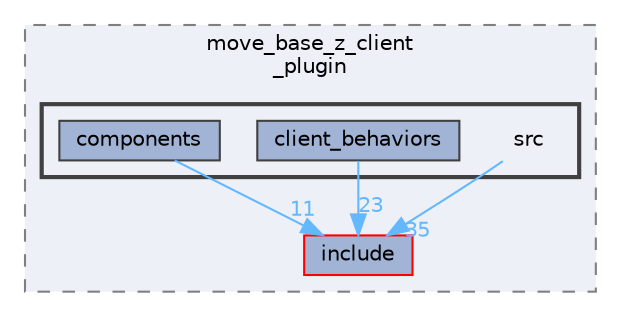 digraph "smacc_client_library/move_base_z_client/move_base_z_client_plugin/src"
{
 // LATEX_PDF_SIZE
  bgcolor="transparent";
  edge [fontname=Helvetica,fontsize=10,labelfontname=Helvetica,labelfontsize=10];
  node [fontname=Helvetica,fontsize=10,shape=box,height=0.2,width=0.4];
  compound=true
  subgraph clusterdir_ba46289cd302b11947d63522123a501f {
    graph [ bgcolor="#edf0f7", pencolor="grey50", label="move_base_z_client\l_plugin", fontname=Helvetica,fontsize=10 style="filled,dashed", URL="dir_ba46289cd302b11947d63522123a501f.html",tooltip=""]
  dir_3488b3f89152574ebdd16a8ff47504bf [label="include", fillcolor="#a2b4d6", color="red", style="filled", URL="dir_3488b3f89152574ebdd16a8ff47504bf.html",tooltip=""];
  subgraph clusterdir_61dcd657345dad6c4da3cefc2b8aca91 {
    graph [ bgcolor="#edf0f7", pencolor="grey25", label="", fontname=Helvetica,fontsize=10 style="filled,bold", URL="dir_61dcd657345dad6c4da3cefc2b8aca91.html",tooltip=""]
    dir_61dcd657345dad6c4da3cefc2b8aca91 [shape=plaintext, label="src"];
  dir_5bc66bdd50906fd391853893640fa99c [label="client_behaviors", fillcolor="#a2b4d6", color="grey25", style="filled", URL="dir_5bc66bdd50906fd391853893640fa99c.html",tooltip=""];
  dir_1880ec54da559d1fa16bd71715882ca4 [label="components", fillcolor="#a2b4d6", color="grey25", style="filled", URL="dir_1880ec54da559d1fa16bd71715882ca4.html",tooltip=""];
  }
  }
  dir_61dcd657345dad6c4da3cefc2b8aca91->dir_3488b3f89152574ebdd16a8ff47504bf [headlabel="35", labeldistance=1.5 headhref="dir_000118_000048.html" color="steelblue1" fontcolor="steelblue1"];
  dir_5bc66bdd50906fd391853893640fa99c->dir_3488b3f89152574ebdd16a8ff47504bf [headlabel="23", labeldistance=1.5 headhref="dir_000013_000048.html" color="steelblue1" fontcolor="steelblue1"];
  dir_1880ec54da559d1fa16bd71715882ca4->dir_3488b3f89152574ebdd16a8ff47504bf [headlabel="11", labeldistance=1.5 headhref="dir_000021_000048.html" color="steelblue1" fontcolor="steelblue1"];
}
